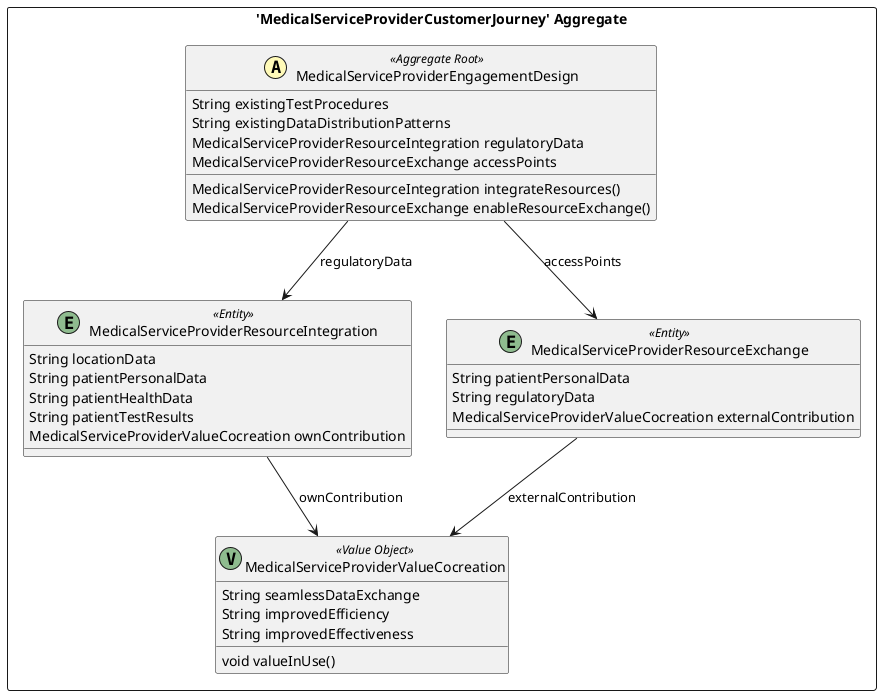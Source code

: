 @startuml

skinparam componentStyle uml2

package "'MedicalServiceProviderCustomerJourney' Aggregate" <<Rectangle>> {
	class MedicalServiceProviderEngagementDesign <<(A,#fffab8) Aggregate Root>> {
		String existingTestProcedures
		String existingDataDistributionPatterns
		MedicalServiceProviderResourceIntegration regulatoryData
		MedicalServiceProviderResourceExchange accessPoints
		MedicalServiceProviderResourceIntegration integrateResources()
		MedicalServiceProviderResourceExchange enableResourceExchange()
	}
	class MedicalServiceProviderResourceIntegration <<(E,DarkSeaGreen) Entity>> {
		String locationData
		String patientPersonalData
		String patientHealthData
		String patientTestResults
		MedicalServiceProviderValueCocreation ownContribution
	}
	class MedicalServiceProviderResourceExchange <<(E,DarkSeaGreen) Entity>> {
		String patientPersonalData
		String regulatoryData
		MedicalServiceProviderValueCocreation externalContribution
	}
	class MedicalServiceProviderValueCocreation <<(V,DarkSeaGreen) Value Object>> {
		String seamlessDataExchange
		String improvedEfficiency
		String improvedEffectiveness
		void valueInUse()
	}
}
MedicalServiceProviderEngagementDesign --> MedicalServiceProviderResourceIntegration : regulatoryData
MedicalServiceProviderEngagementDesign --> MedicalServiceProviderResourceExchange : accessPoints
MedicalServiceProviderResourceIntegration --> MedicalServiceProviderValueCocreation : ownContribution
MedicalServiceProviderResourceExchange --> MedicalServiceProviderValueCocreation : externalContribution


@enduml
